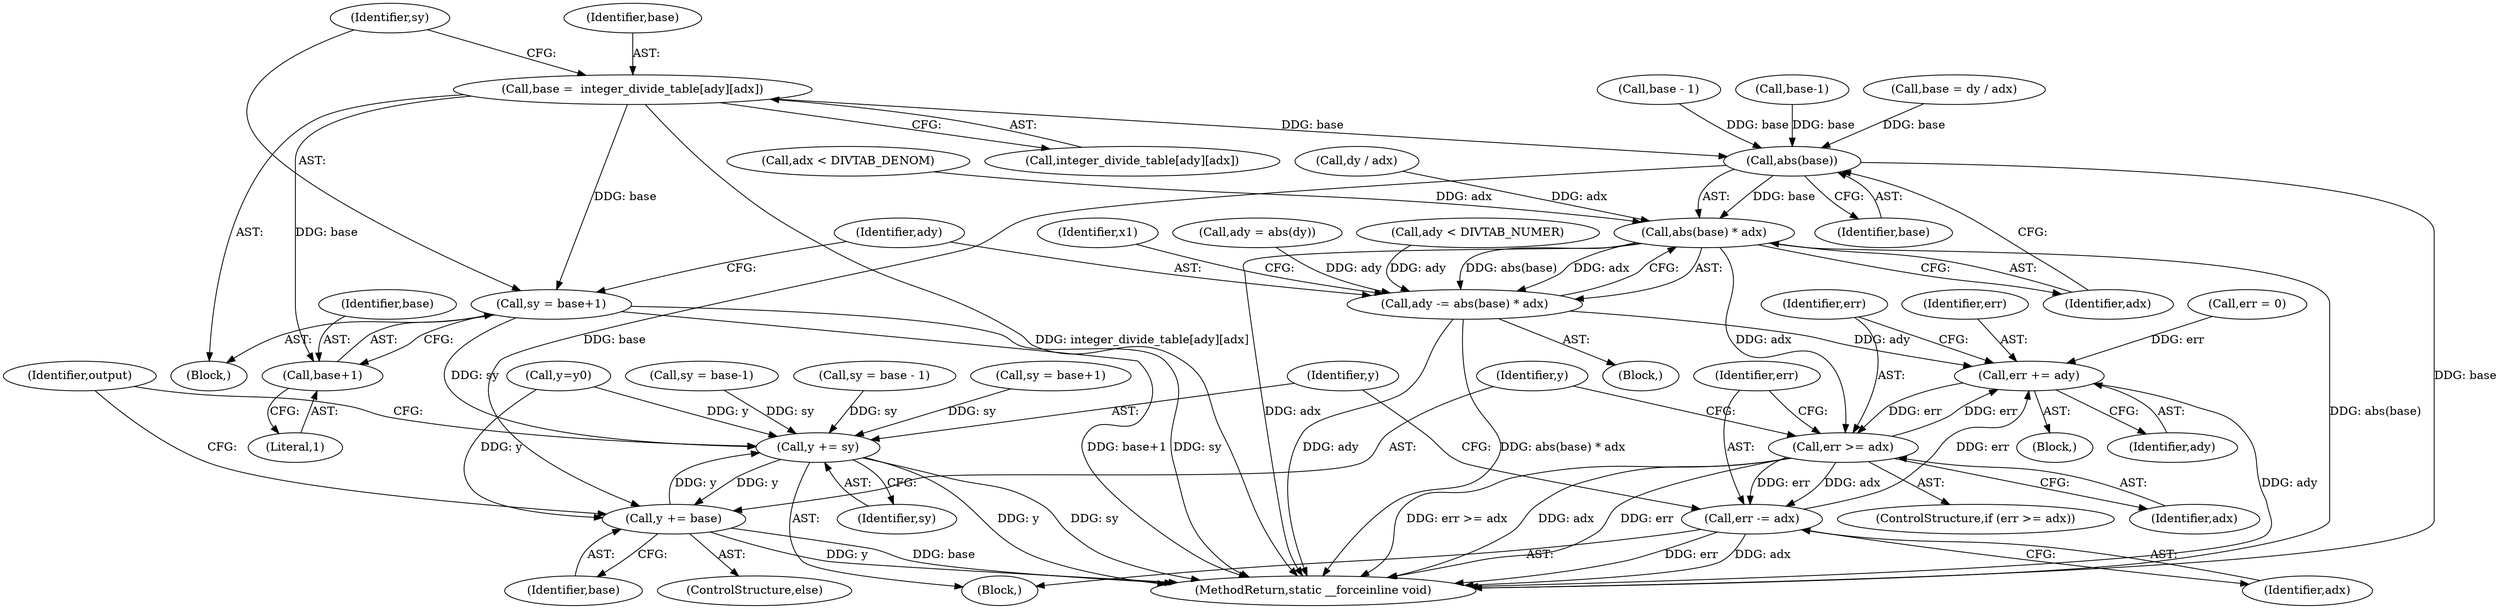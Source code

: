 digraph "0_stb_98fdfc6df88b1e34a736d5e126e6c8139c8de1a6@array" {
"1000168" [label="(Call,base =  integer_divide_table[ady][adx])"];
"1000175" [label="(Call,sy = base+1)"];
"1000247" [label="(Call,y += sy)"];
"1000251" [label="(Call,y += base)"];
"1000177" [label="(Call,base+1)"];
"1000205" [label="(Call,abs(base))"];
"1000204" [label="(Call,abs(base) * adx)"];
"1000202" [label="(Call,ady -= abs(base) * adx)"];
"1000236" [label="(Call,err += ady)"];
"1000240" [label="(Call,err >= adx)"];
"1000244" [label="(Call,err -= adx)"];
"1000206" [label="(Identifier,base)"];
"1000177" [label="(Call,base+1)"];
"1000210" [label="(Identifier,x1)"];
"1000239" [label="(ControlStructure,if (err >= adx))"];
"1000121" [label="(Call,ady = abs(dy))"];
"1000235" [label="(Block,)"];
"1000203" [label="(Identifier,ady)"];
"1000248" [label="(Identifier,y)"];
"1000251" [label="(Call,y += base)"];
"1000161" [label="(Call,sy = base-1)"];
"1000175" [label="(Call,sy = base+1)"];
"1000242" [label="(Identifier,adx)"];
"1000244" [label="(Call,err -= adx)"];
"1000249" [label="(Identifier,sy)"];
"1000168" [label="(Call,base =  integer_divide_table[ady][adx])"];
"1000261" [label="(MethodReturn,static __forceinline void)"];
"1000144" [label="(Call,ady < DIVTAB_NUMER)"];
"1000237" [label="(Identifier,err)"];
"1000246" [label="(Identifier,adx)"];
"1000202" [label="(Call,ady -= abs(base) * adx)"];
"1000107" [label="(Block,)"];
"1000163" [label="(Call,base-1)"];
"1000240" [label="(Call,err >= adx)"];
"1000179" [label="(Literal,1)"];
"1000241" [label="(Identifier,err)"];
"1000207" [label="(Identifier,adx)"];
"1000182" [label="(Call,base = dy / adx)"];
"1000243" [label="(Block,)"];
"1000253" [label="(Identifier,base)"];
"1000135" [label="(Call,err = 0)"];
"1000169" [label="(Identifier,base)"];
"1000170" [label="(Call,integer_divide_table[ady][adx])"];
"1000184" [label="(Call,dy / adx)"];
"1000205" [label="(Call,abs(base))"];
"1000256" [label="(Identifier,output)"];
"1000238" [label="(Identifier,ady)"];
"1000245" [label="(Identifier,err)"];
"1000176" [label="(Identifier,sy)"];
"1000204" [label="(Call,abs(base) * adx)"];
"1000236" [label="(Call,err += ady)"];
"1000131" [label="(Call,y=y0)"];
"1000252" [label="(Identifier,y)"];
"1000167" [label="(Block,)"];
"1000250" [label="(ControlStructure,else)"];
"1000178" [label="(Identifier,base)"];
"1000247" [label="(Call,y += sy)"];
"1000141" [label="(Call,adx < DIVTAB_DENOM)"];
"1000191" [label="(Call,sy = base - 1)"];
"1000197" [label="(Call,sy = base+1)"];
"1000193" [label="(Call,base - 1)"];
"1000168" -> "1000167"  [label="AST: "];
"1000168" -> "1000170"  [label="CFG: "];
"1000169" -> "1000168"  [label="AST: "];
"1000170" -> "1000168"  [label="AST: "];
"1000176" -> "1000168"  [label="CFG: "];
"1000168" -> "1000261"  [label="DDG: integer_divide_table[ady][adx]"];
"1000168" -> "1000175"  [label="DDG: base"];
"1000168" -> "1000177"  [label="DDG: base"];
"1000168" -> "1000205"  [label="DDG: base"];
"1000175" -> "1000167"  [label="AST: "];
"1000175" -> "1000177"  [label="CFG: "];
"1000176" -> "1000175"  [label="AST: "];
"1000177" -> "1000175"  [label="AST: "];
"1000203" -> "1000175"  [label="CFG: "];
"1000175" -> "1000261"  [label="DDG: sy"];
"1000175" -> "1000261"  [label="DDG: base+1"];
"1000175" -> "1000247"  [label="DDG: sy"];
"1000247" -> "1000243"  [label="AST: "];
"1000247" -> "1000249"  [label="CFG: "];
"1000248" -> "1000247"  [label="AST: "];
"1000249" -> "1000247"  [label="AST: "];
"1000256" -> "1000247"  [label="CFG: "];
"1000247" -> "1000261"  [label="DDG: y"];
"1000247" -> "1000261"  [label="DDG: sy"];
"1000161" -> "1000247"  [label="DDG: sy"];
"1000191" -> "1000247"  [label="DDG: sy"];
"1000197" -> "1000247"  [label="DDG: sy"];
"1000131" -> "1000247"  [label="DDG: y"];
"1000251" -> "1000247"  [label="DDG: y"];
"1000247" -> "1000251"  [label="DDG: y"];
"1000251" -> "1000250"  [label="AST: "];
"1000251" -> "1000253"  [label="CFG: "];
"1000252" -> "1000251"  [label="AST: "];
"1000253" -> "1000251"  [label="AST: "];
"1000256" -> "1000251"  [label="CFG: "];
"1000251" -> "1000261"  [label="DDG: base"];
"1000251" -> "1000261"  [label="DDG: y"];
"1000205" -> "1000251"  [label="DDG: base"];
"1000131" -> "1000251"  [label="DDG: y"];
"1000177" -> "1000179"  [label="CFG: "];
"1000178" -> "1000177"  [label="AST: "];
"1000179" -> "1000177"  [label="AST: "];
"1000205" -> "1000204"  [label="AST: "];
"1000205" -> "1000206"  [label="CFG: "];
"1000206" -> "1000205"  [label="AST: "];
"1000207" -> "1000205"  [label="CFG: "];
"1000205" -> "1000261"  [label="DDG: base"];
"1000205" -> "1000204"  [label="DDG: base"];
"1000163" -> "1000205"  [label="DDG: base"];
"1000193" -> "1000205"  [label="DDG: base"];
"1000182" -> "1000205"  [label="DDG: base"];
"1000204" -> "1000202"  [label="AST: "];
"1000204" -> "1000207"  [label="CFG: "];
"1000207" -> "1000204"  [label="AST: "];
"1000202" -> "1000204"  [label="CFG: "];
"1000204" -> "1000261"  [label="DDG: adx"];
"1000204" -> "1000261"  [label="DDG: abs(base)"];
"1000204" -> "1000202"  [label="DDG: abs(base)"];
"1000204" -> "1000202"  [label="DDG: adx"];
"1000184" -> "1000204"  [label="DDG: adx"];
"1000141" -> "1000204"  [label="DDG: adx"];
"1000204" -> "1000240"  [label="DDG: adx"];
"1000202" -> "1000107"  [label="AST: "];
"1000203" -> "1000202"  [label="AST: "];
"1000210" -> "1000202"  [label="CFG: "];
"1000202" -> "1000261"  [label="DDG: ady"];
"1000202" -> "1000261"  [label="DDG: abs(base) * adx"];
"1000121" -> "1000202"  [label="DDG: ady"];
"1000144" -> "1000202"  [label="DDG: ady"];
"1000202" -> "1000236"  [label="DDG: ady"];
"1000236" -> "1000235"  [label="AST: "];
"1000236" -> "1000238"  [label="CFG: "];
"1000237" -> "1000236"  [label="AST: "];
"1000238" -> "1000236"  [label="AST: "];
"1000241" -> "1000236"  [label="CFG: "];
"1000236" -> "1000261"  [label="DDG: ady"];
"1000135" -> "1000236"  [label="DDG: err"];
"1000244" -> "1000236"  [label="DDG: err"];
"1000240" -> "1000236"  [label="DDG: err"];
"1000236" -> "1000240"  [label="DDG: err"];
"1000240" -> "1000239"  [label="AST: "];
"1000240" -> "1000242"  [label="CFG: "];
"1000241" -> "1000240"  [label="AST: "];
"1000242" -> "1000240"  [label="AST: "];
"1000245" -> "1000240"  [label="CFG: "];
"1000252" -> "1000240"  [label="CFG: "];
"1000240" -> "1000261"  [label="DDG: err >= adx"];
"1000240" -> "1000261"  [label="DDG: adx"];
"1000240" -> "1000261"  [label="DDG: err"];
"1000240" -> "1000244"  [label="DDG: adx"];
"1000240" -> "1000244"  [label="DDG: err"];
"1000244" -> "1000243"  [label="AST: "];
"1000244" -> "1000246"  [label="CFG: "];
"1000245" -> "1000244"  [label="AST: "];
"1000246" -> "1000244"  [label="AST: "];
"1000248" -> "1000244"  [label="CFG: "];
"1000244" -> "1000261"  [label="DDG: err"];
"1000244" -> "1000261"  [label="DDG: adx"];
}
